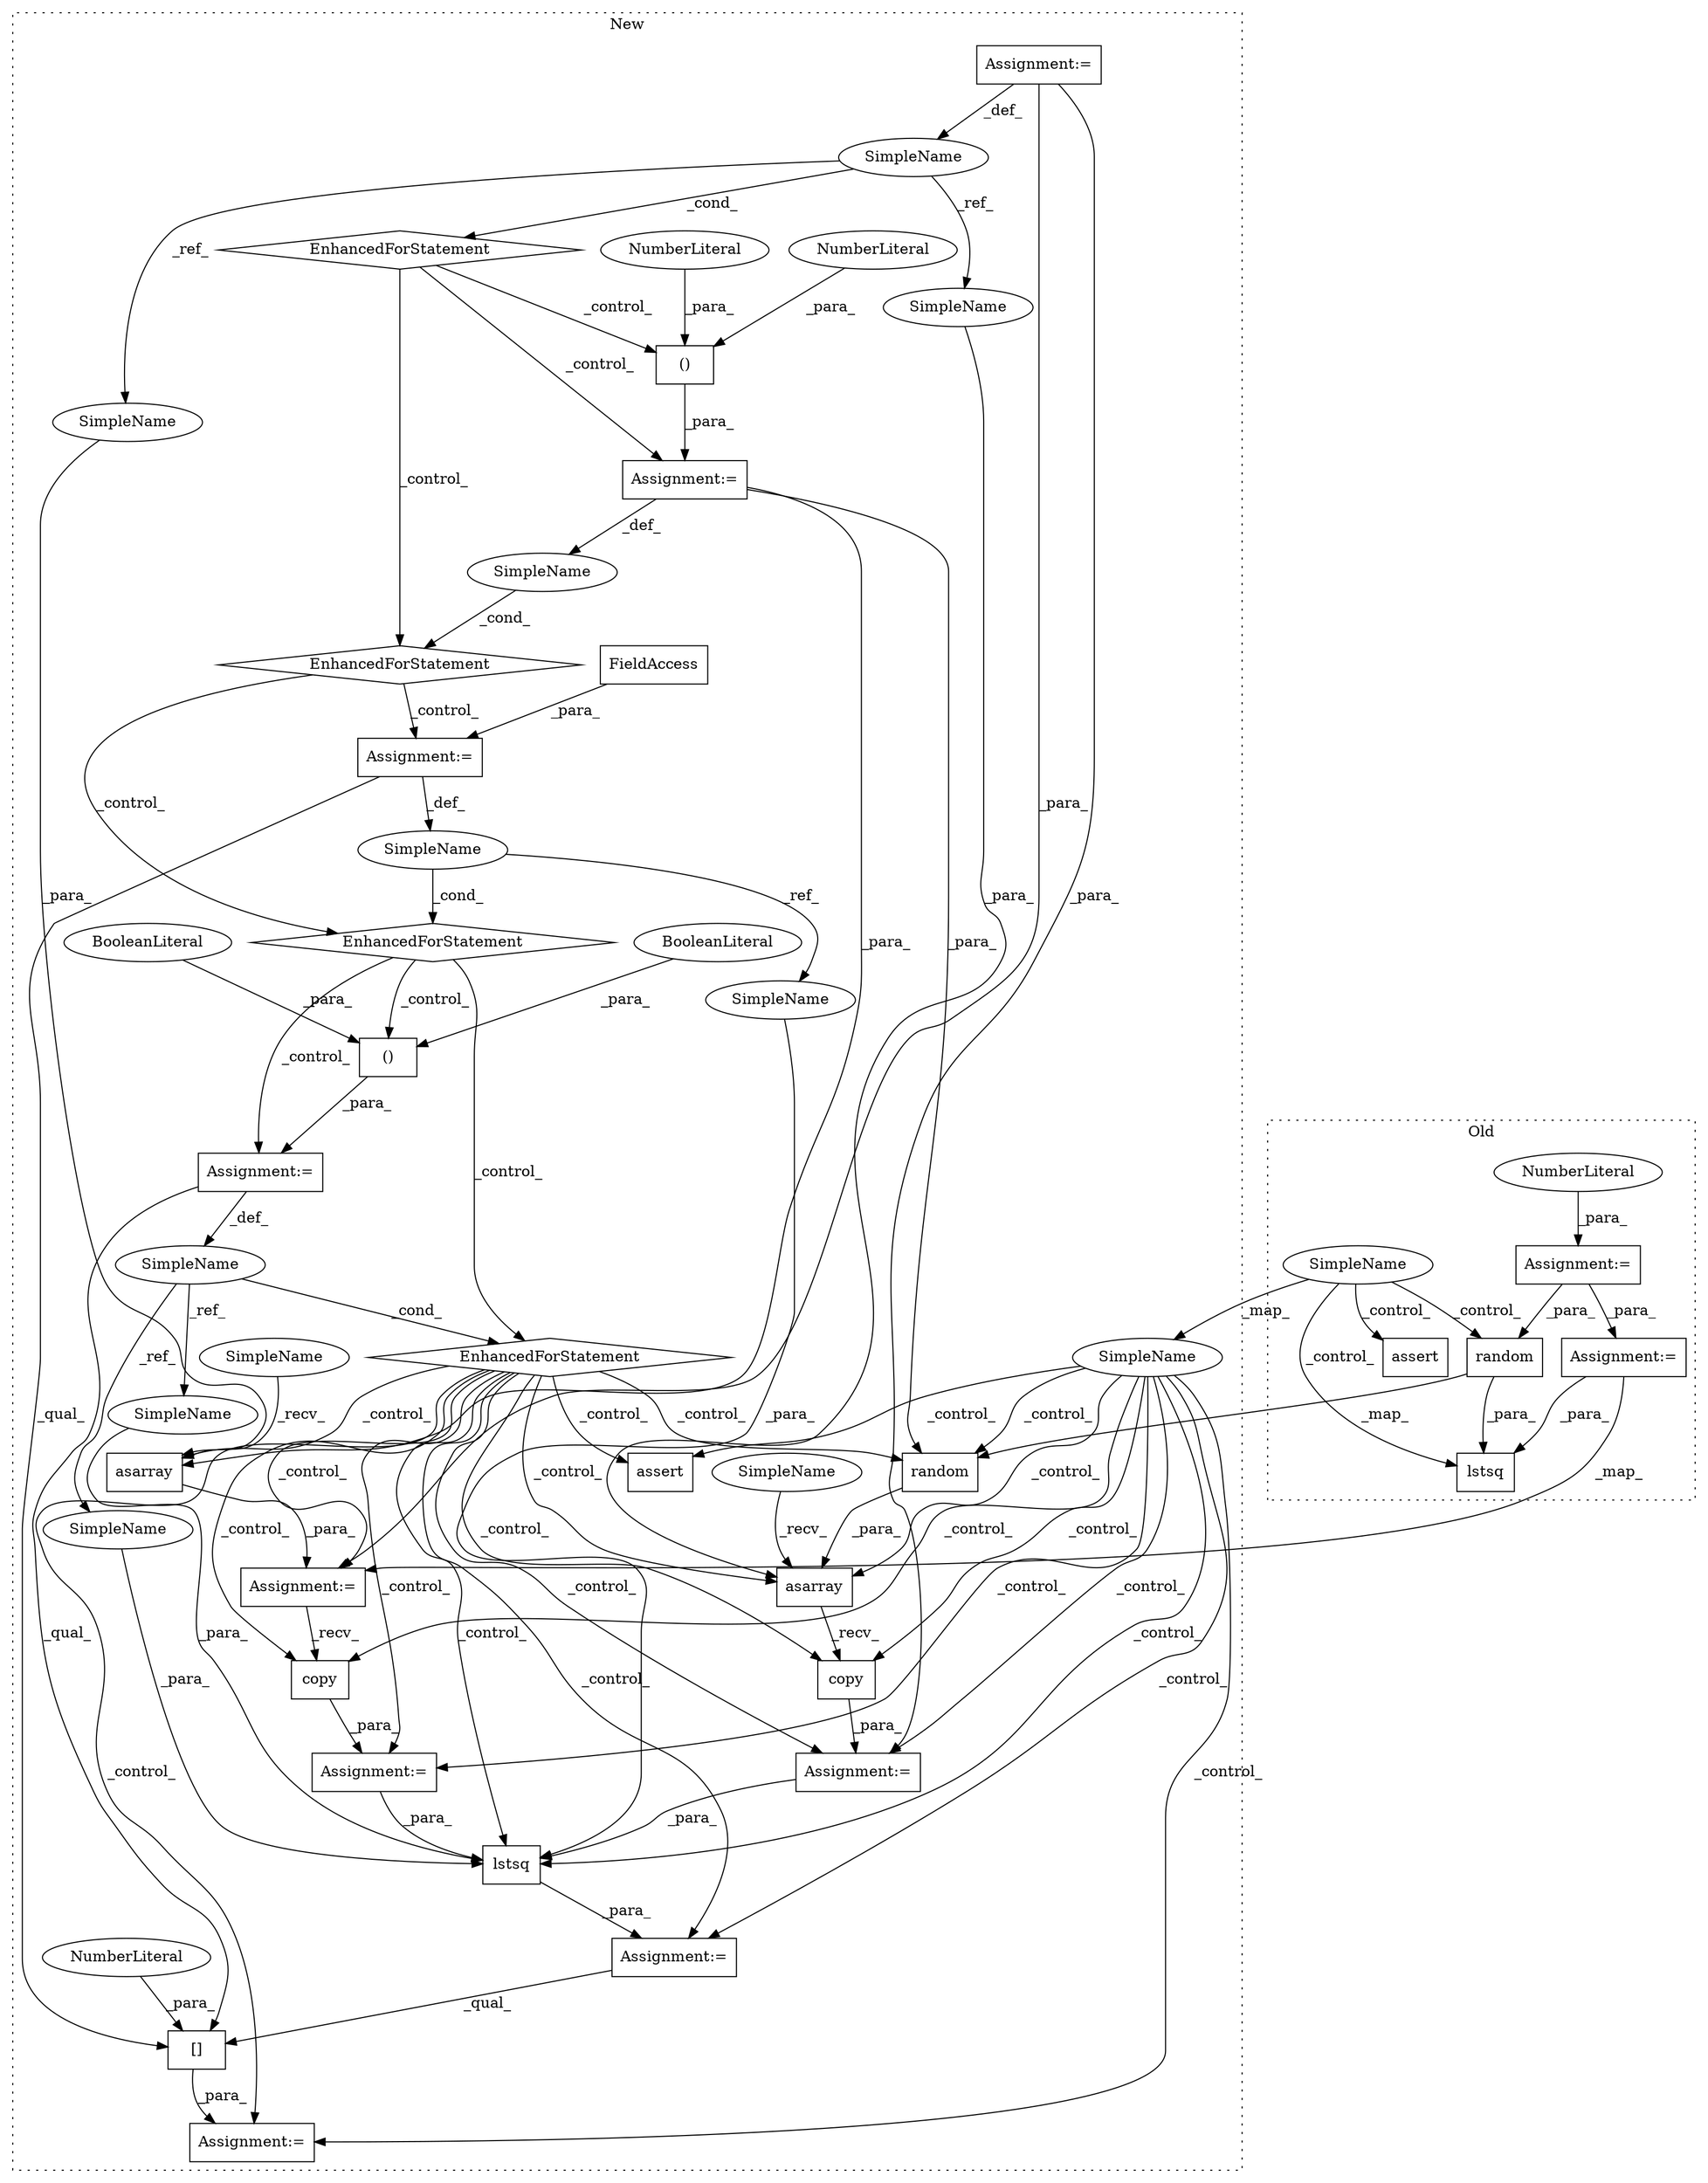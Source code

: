 digraph G {
subgraph cluster0 {
1 [label="random" a="32" s="29957,29978" l="7,1" shape="box"];
15 [label="lstsq" a="32" s="30041,30050" l="6,1" shape="box"];
29 [label="Assignment:=" a="7" s="29619" l="1" shape="box"];
30 [label="SimpleName" a="42" s="29933" l="1" shape="ellipse"];
32 [label="NumberLiteral" a="34" s="29620" l="2" shape="ellipse"];
33 [label="Assignment:=" a="7" s="29639" l="1" shape="box"];
35 [label="assert" a="32" s="30110,30157" l="26,1" shape="box"];
label = "Old";
style="dotted";
}
subgraph cluster1 {
2 [label="random" a="32" s="37507,37528" l="7,1" shape="box"];
3 [label="Assignment:=" a="7" s="37609" l="1" shape="box"];
4 [label="Assignment:=" a="7" s="37554" l="1" shape="box"];
5 [label="SimpleName" a="42" s="36622" l="5" shape="ellipse"];
6 [label="()" a="106" s="36744" l="57" shape="box"];
7 [label="EnhancedForStatement" a="70" s="36565,36644" l="53,2" shape="diamond"];
8 [label="()" a="106" s="37028" l="22" shape="box"];
9 [label="EnhancedForStatement" a="70" s="36654,36801" l="69,3" shape="diamond"];
10 [label="BooleanLiteral" a="9" s="37028" l="4" shape="ellipse"];
11 [label="EnhancedForStatement" a="70" s="36814,36922" l="61,2" shape="diamond"];
12 [label="BooleanLiteral" a="9" s="37045" l="5" shape="ellipse"];
13 [label="EnhancedForStatement" a="70" s="36936,37050" l="65,3" shape="diamond"];
14 [label="lstsq" a="32" s="37610,37655" l="6,1" shape="box"];
16 [label="assert" a="32" s="37779,37907" l="16,1" shape="box"];
17 [label="copy" a="32" s="37584" l="6" shape="box"];
18 [label="asarray" a="32" s="37499,37535" l="8,1" shape="box"];
19 [label="asarray" a="32" s="37075,37158" l="8,1" shape="box"];
20 [label="copy" a="32" s="37557" l="6" shape="box"];
21 [label="[]" a="2" s="37698,37703" l="4,1" shape="box"];
22 [label="NumberLiteral" a="34" s="37702" l="1" shape="ellipse"];
23 [label="NumberLiteral" a="34" s="36745" l="2" shape="ellipse"];
24 [label="NumberLiteral" a="34" s="36760" l="2" shape="ellipse"];
25 [label="SimpleName" a="42" s="36727" l="1" shape="ellipse"];
26 [label="SimpleName" a="42" s="36882" l="13" shape="ellipse"];
27 [label="SimpleName" a="42" s="37005" l="9" shape="ellipse"];
28 [label="Assignment:=" a="7" s="37581" l="1" shape="box"];
31 [label="SimpleName" a="42" s="37461" l="1" shape="ellipse"];
34 [label="Assignment:=" a="7" s="37068" l="1" shape="box"];
36 [label="Assignment:=" a="7" s="36814,36922" l="61,2" shape="box"];
37 [label="FieldAccess" a="22" s="36898" l="24" shape="box"];
38 [label="Assignment:=" a="7" s="36565,36644" l="53,2" shape="box"];
39 [label="Assignment:=" a="7" s="36936,37050" l="65,3" shape="box"];
40 [label="Assignment:=" a="7" s="37697" l="1" shape="box"];
41 [label="Assignment:=" a="7" s="36654,36801" l="69,3" shape="box"];
42 [label="SimpleName" a="42" s="37493" l="5" shape="ellipse"];
43 [label="SimpleName" a="42" s="37069" l="5" shape="ellipse"];
44 [label="SimpleName" a="42" s="37530" l="5" shape="ellipse"];
45 [label="SimpleName" a="42" s="37153" l="5" shape="ellipse"];
46 [label="SimpleName" a="42" s="37622" l="13" shape="ellipse"];
47 [label="SimpleName" a="42" s="37636" l="9" shape="ellipse"];
48 [label="SimpleName" a="42" s="37646" l="9" shape="ellipse"];
label = "New";
style="dotted";
}
1 -> 2 [label="_map_"];
1 -> 15 [label="_para_"];
2 -> 18 [label="_para_"];
3 -> 21 [label="_qual_"];
4 -> 14 [label="_para_"];
5 -> 7 [label="_cond_"];
5 -> 44 [label="_ref_"];
5 -> 45 [label="_ref_"];
6 -> 41 [label="_para_"];
7 -> 6 [label="_control_"];
7 -> 9 [label="_control_"];
7 -> 41 [label="_control_"];
8 -> 39 [label="_para_"];
9 -> 11 [label="_control_"];
9 -> 36 [label="_control_"];
10 -> 8 [label="_para_"];
11 -> 13 [label="_control_"];
11 -> 8 [label="_control_"];
11 -> 39 [label="_control_"];
12 -> 8 [label="_para_"];
13 -> 4 [label="_control_"];
13 -> 19 [label="_control_"];
13 -> 2 [label="_control_"];
13 -> 18 [label="_control_"];
13 -> 14 [label="_control_"];
13 -> 17 [label="_control_"];
13 -> 3 [label="_control_"];
13 -> 34 [label="_control_"];
13 -> 20 [label="_control_"];
13 -> 16 [label="_control_"];
13 -> 28 [label="_control_"];
13 -> 40 [label="_control_"];
14 -> 3 [label="_para_"];
17 -> 28 [label="_para_"];
18 -> 17 [label="_recv_"];
19 -> 34 [label="_para_"];
20 -> 4 [label="_para_"];
21 -> 40 [label="_para_"];
22 -> 21 [label="_para_"];
23 -> 6 [label="_para_"];
24 -> 6 [label="_para_"];
25 -> 9 [label="_cond_"];
26 -> 11 [label="_cond_"];
26 -> 46 [label="_ref_"];
27 -> 48 [label="_ref_"];
27 -> 47 [label="_ref_"];
27 -> 13 [label="_cond_"];
28 -> 14 [label="_para_"];
29 -> 1 [label="_para_"];
29 -> 33 [label="_para_"];
30 -> 15 [label="_control_"];
30 -> 1 [label="_control_"];
30 -> 31 [label="_map_"];
30 -> 35 [label="_control_"];
31 -> 28 [label="_control_"];
31 -> 4 [label="_control_"];
31 -> 16 [label="_control_"];
31 -> 18 [label="_control_"];
31 -> 3 [label="_control_"];
31 -> 14 [label="_control_"];
31 -> 40 [label="_control_"];
31 -> 2 [label="_control_"];
31 -> 17 [label="_control_"];
31 -> 20 [label="_control_"];
32 -> 29 [label="_para_"];
33 -> 15 [label="_para_"];
33 -> 34 [label="_map_"];
34 -> 20 [label="_recv_"];
36 -> 21 [label="_qual_"];
36 -> 26 [label="_def_"];
37 -> 36 [label="_para_"];
38 -> 28 [label="_para_"];
38 -> 5 [label="_def_"];
38 -> 34 [label="_para_"];
39 -> 21 [label="_qual_"];
39 -> 27 [label="_def_"];
41 -> 25 [label="_def_"];
41 -> 19 [label="_para_"];
41 -> 2 [label="_para_"];
42 -> 18 [label="_recv_"];
43 -> 19 [label="_recv_"];
44 -> 18 [label="_para_"];
45 -> 19 [label="_para_"];
46 -> 14 [label="_para_"];
47 -> 14 [label="_para_"];
48 -> 14 [label="_para_"];
}